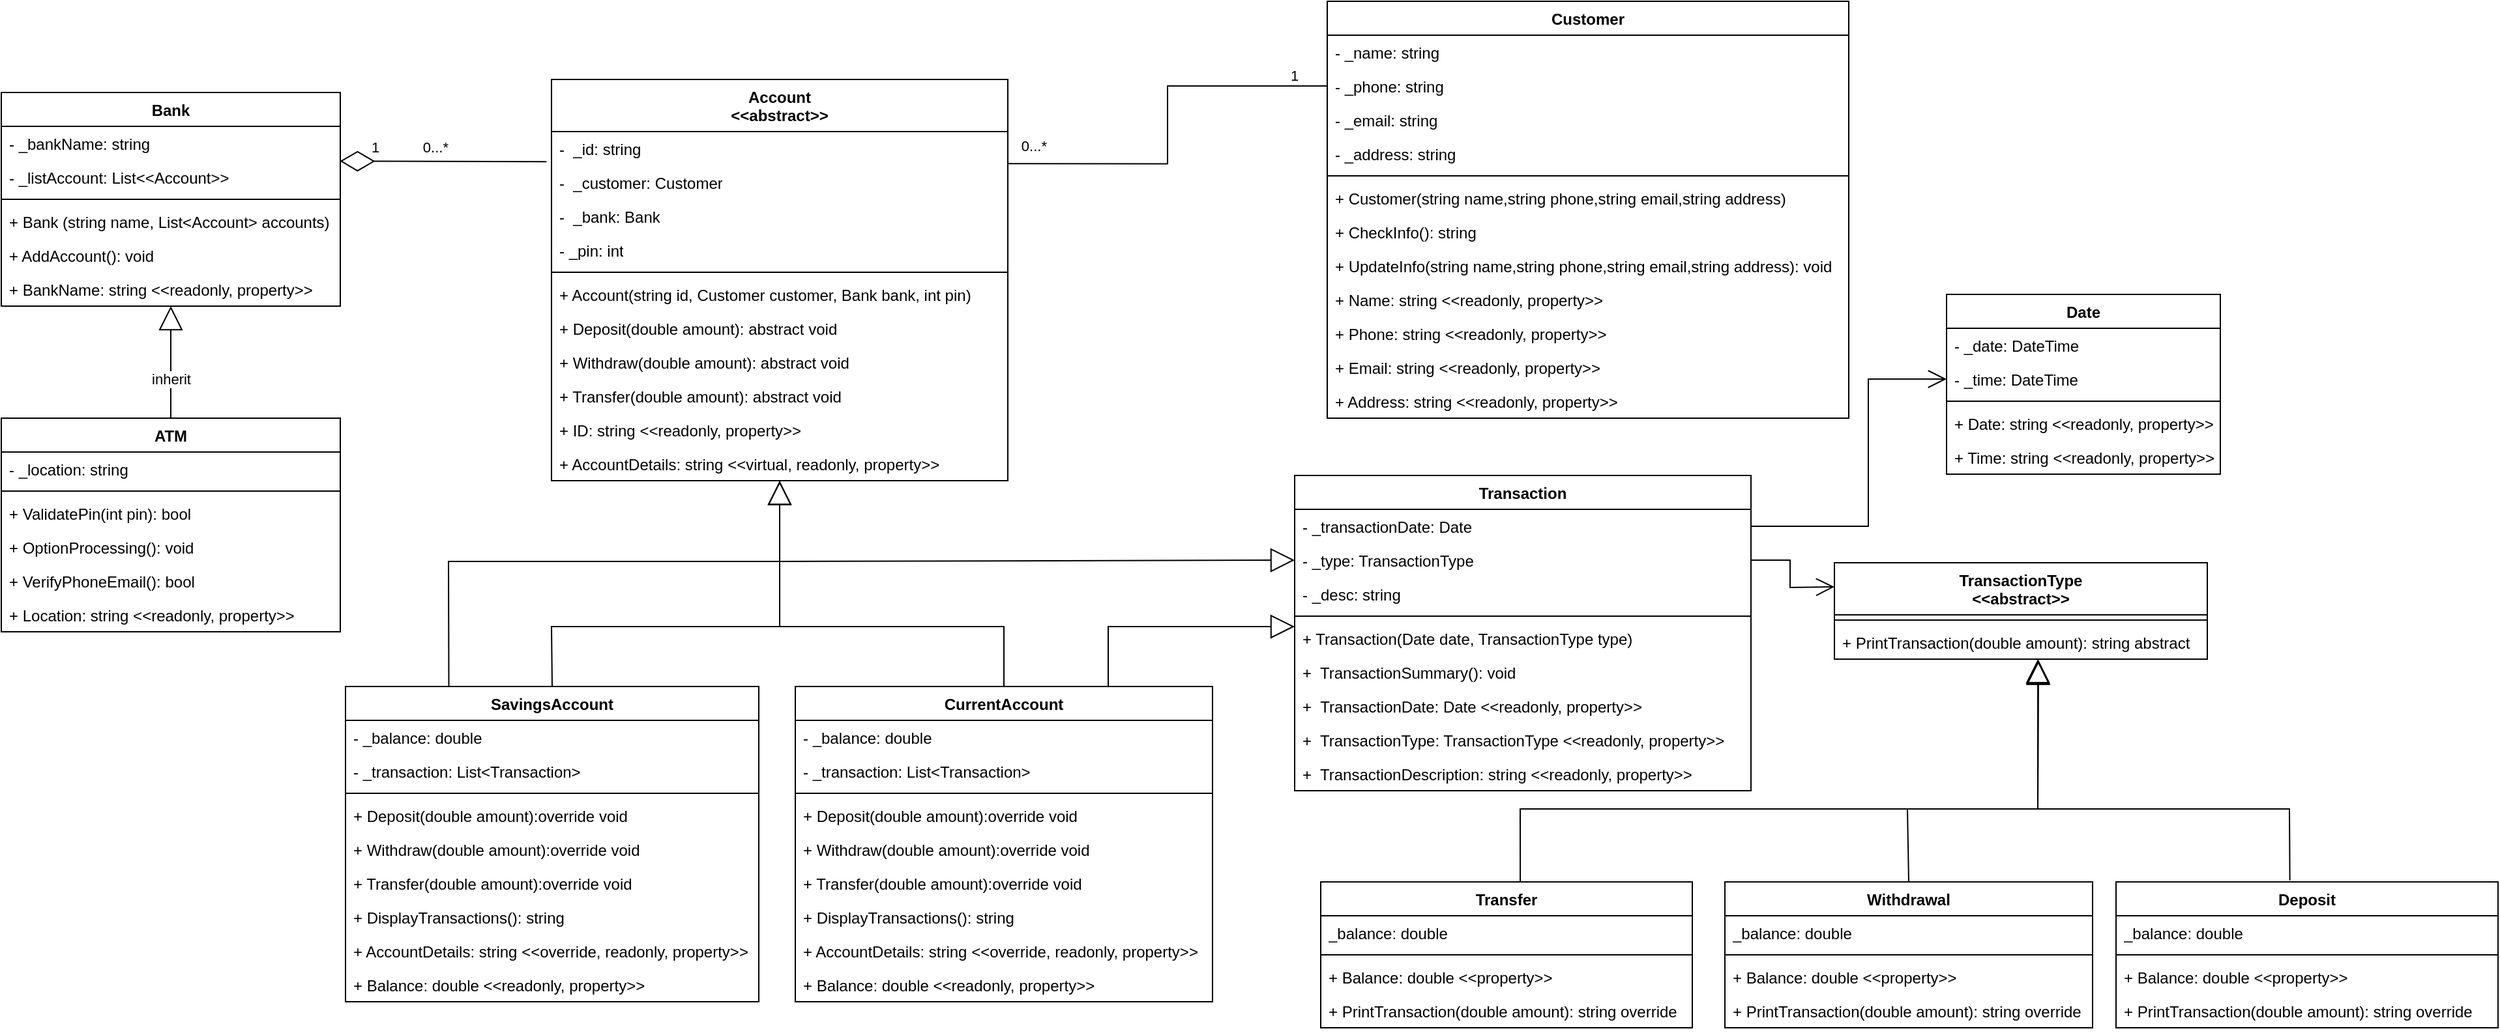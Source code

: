 <mxfile version="22.0.8" type="device">
  <diagram id="C5RBs43oDa-KdzZeNtuy" name="Level D Class diagram">
    <mxGraphModel dx="2257" dy="1940" grid="1" gridSize="10" guides="1" tooltips="1" connect="1" arrows="1" fold="1" page="1" pageScale="1" pageWidth="827" pageHeight="1169" math="0" shadow="0">
      <root>
        <mxCell id="WIyWlLk6GJQsqaUBKTNV-0" />
        <mxCell id="WIyWlLk6GJQsqaUBKTNV-1" parent="WIyWlLk6GJQsqaUBKTNV-0" />
        <mxCell id="u_rGbPmxzEg5UCbJ7NDs-0" value="Account&lt;br&gt;&amp;lt;&amp;lt;abstract&amp;gt;&amp;gt;" style="swimlane;fontStyle=1;align=center;verticalAlign=top;childLayout=stackLayout;horizontal=1;startSize=40;horizontalStack=0;resizeParent=1;resizeParentMax=0;resizeLast=0;collapsible=1;marginBottom=0;whiteSpace=wrap;html=1;" parent="WIyWlLk6GJQsqaUBKTNV-1" vertex="1">
          <mxGeometry x="320" y="-10" width="350" height="308" as="geometry" />
        </mxCell>
        <mxCell id="u_rGbPmxzEg5UCbJ7NDs-1" value="-&amp;nbsp; _id: string" style="text;strokeColor=none;fillColor=none;align=left;verticalAlign=top;spacingLeft=4;spacingRight=4;overflow=hidden;rotatable=0;points=[[0,0.5],[1,0.5]];portConstraint=eastwest;whiteSpace=wrap;html=1;" parent="u_rGbPmxzEg5UCbJ7NDs-0" vertex="1">
          <mxGeometry y="40" width="350" height="26" as="geometry" />
        </mxCell>
        <mxCell id="u_rGbPmxzEg5UCbJ7NDs-4" value="-&amp;nbsp; _customer: Customer" style="text;strokeColor=none;fillColor=none;align=left;verticalAlign=top;spacingLeft=4;spacingRight=4;overflow=hidden;rotatable=0;points=[[0,0.5],[1,0.5]];portConstraint=eastwest;whiteSpace=wrap;html=1;" parent="u_rGbPmxzEg5UCbJ7NDs-0" vertex="1">
          <mxGeometry y="66" width="350" height="26" as="geometry" />
        </mxCell>
        <mxCell id="u_rGbPmxzEg5UCbJ7NDs-5" value="-&amp;nbsp; _bank: Bank" style="text;strokeColor=none;fillColor=none;align=left;verticalAlign=top;spacingLeft=4;spacingRight=4;overflow=hidden;rotatable=0;points=[[0,0.5],[1,0.5]];portConstraint=eastwest;whiteSpace=wrap;html=1;" parent="u_rGbPmxzEg5UCbJ7NDs-0" vertex="1">
          <mxGeometry y="92" width="350" height="26" as="geometry" />
        </mxCell>
        <mxCell id="u_rGbPmxzEg5UCbJ7NDs-26" value="- _pin: int" style="text;strokeColor=none;fillColor=none;align=left;verticalAlign=top;spacingLeft=4;spacingRight=4;overflow=hidden;rotatable=0;points=[[0,0.5],[1,0.5]];portConstraint=eastwest;whiteSpace=wrap;html=1;" parent="u_rGbPmxzEg5UCbJ7NDs-0" vertex="1">
          <mxGeometry y="118" width="350" height="26" as="geometry" />
        </mxCell>
        <mxCell id="u_rGbPmxzEg5UCbJ7NDs-2" value="" style="line;strokeWidth=1;fillColor=none;align=left;verticalAlign=middle;spacingTop=-1;spacingLeft=3;spacingRight=3;rotatable=0;labelPosition=right;points=[];portConstraint=eastwest;strokeColor=inherit;" parent="u_rGbPmxzEg5UCbJ7NDs-0" vertex="1">
          <mxGeometry y="144" width="350" height="8" as="geometry" />
        </mxCell>
        <mxCell id="jDgMBZ_0vtlGDlaDWDbC-4" value="+ Account(string id, Customer customer, Bank bank, int pin)" style="text;strokeColor=none;fillColor=none;align=left;verticalAlign=top;spacingLeft=4;spacingRight=4;overflow=hidden;rotatable=0;points=[[0,0.5],[1,0.5]];portConstraint=eastwest;whiteSpace=wrap;html=1;" vertex="1" parent="u_rGbPmxzEg5UCbJ7NDs-0">
          <mxGeometry y="152" width="350" height="26" as="geometry" />
        </mxCell>
        <mxCell id="u_rGbPmxzEg5UCbJ7NDs-60" value="+ Deposit(double amount): abstract void" style="text;strokeColor=none;fillColor=none;align=left;verticalAlign=top;spacingLeft=4;spacingRight=4;overflow=hidden;rotatable=0;points=[[0,0.5],[1,0.5]];portConstraint=eastwest;whiteSpace=wrap;html=1;" parent="u_rGbPmxzEg5UCbJ7NDs-0" vertex="1">
          <mxGeometry y="178" width="350" height="26" as="geometry" />
        </mxCell>
        <mxCell id="u_rGbPmxzEg5UCbJ7NDs-65" value="+ Withdraw(double amount): abstract&amp;nbsp;void" style="text;strokeColor=none;fillColor=none;align=left;verticalAlign=top;spacingLeft=4;spacingRight=4;overflow=hidden;rotatable=0;points=[[0,0.5],[1,0.5]];portConstraint=eastwest;whiteSpace=wrap;html=1;" parent="u_rGbPmxzEg5UCbJ7NDs-0" vertex="1">
          <mxGeometry y="204" width="350" height="26" as="geometry" />
        </mxCell>
        <mxCell id="u_rGbPmxzEg5UCbJ7NDs-66" value="+ Transfer(double amount): abstract&amp;nbsp;void" style="text;strokeColor=none;fillColor=none;align=left;verticalAlign=top;spacingLeft=4;spacingRight=4;overflow=hidden;rotatable=0;points=[[0,0.5],[1,0.5]];portConstraint=eastwest;whiteSpace=wrap;html=1;" parent="u_rGbPmxzEg5UCbJ7NDs-0" vertex="1">
          <mxGeometry y="230" width="350" height="26" as="geometry" />
        </mxCell>
        <mxCell id="u_rGbPmxzEg5UCbJ7NDs-54" value="+ ID: string &amp;lt;&amp;lt;readonly, property&amp;gt;&amp;gt;" style="text;strokeColor=none;fillColor=none;align=left;verticalAlign=top;spacingLeft=4;spacingRight=4;overflow=hidden;rotatable=0;points=[[0,0.5],[1,0.5]];portConstraint=eastwest;whiteSpace=wrap;html=1;" parent="u_rGbPmxzEg5UCbJ7NDs-0" vertex="1">
          <mxGeometry y="256" width="350" height="26" as="geometry" />
        </mxCell>
        <mxCell id="u_rGbPmxzEg5UCbJ7NDs-59" value="+ AccountDetails: string &amp;lt;&amp;lt;virtual, readonly, property&amp;gt;&amp;gt;" style="text;strokeColor=none;fillColor=none;align=left;verticalAlign=top;spacingLeft=4;spacingRight=4;overflow=hidden;rotatable=0;points=[[0,0.5],[1,0.5]];portConstraint=eastwest;whiteSpace=wrap;html=1;" parent="u_rGbPmxzEg5UCbJ7NDs-0" vertex="1">
          <mxGeometry y="282" width="350" height="26" as="geometry" />
        </mxCell>
        <mxCell id="u_rGbPmxzEg5UCbJ7NDs-6" value="Bank" style="swimlane;fontStyle=1;align=center;verticalAlign=top;childLayout=stackLayout;horizontal=1;startSize=26;horizontalStack=0;resizeParent=1;resizeParentMax=0;resizeLast=0;collapsible=1;marginBottom=0;whiteSpace=wrap;html=1;" parent="WIyWlLk6GJQsqaUBKTNV-1" vertex="1">
          <mxGeometry x="-102" width="260" height="164" as="geometry" />
        </mxCell>
        <mxCell id="u_rGbPmxzEg5UCbJ7NDs-7" value="- _bankName: string" style="text;strokeColor=none;fillColor=none;align=left;verticalAlign=top;spacingLeft=4;spacingRight=4;overflow=hidden;rotatable=0;points=[[0,0.5],[1,0.5]];portConstraint=eastwest;whiteSpace=wrap;html=1;" parent="u_rGbPmxzEg5UCbJ7NDs-6" vertex="1">
          <mxGeometry y="26" width="260" height="26" as="geometry" />
        </mxCell>
        <mxCell id="u_rGbPmxzEg5UCbJ7NDs-43" value="- _listAccount: List&amp;lt;&amp;lt;Account&amp;gt;&amp;gt;" style="text;strokeColor=none;fillColor=none;align=left;verticalAlign=top;spacingLeft=4;spacingRight=4;overflow=hidden;rotatable=0;points=[[0,0.5],[1,0.5]];portConstraint=eastwest;whiteSpace=wrap;html=1;" parent="u_rGbPmxzEg5UCbJ7NDs-6" vertex="1">
          <mxGeometry y="52" width="260" height="26" as="geometry" />
        </mxCell>
        <mxCell id="u_rGbPmxzEg5UCbJ7NDs-8" value="" style="line;strokeWidth=1;fillColor=none;align=left;verticalAlign=middle;spacingTop=-1;spacingLeft=3;spacingRight=3;rotatable=0;labelPosition=right;points=[];portConstraint=eastwest;strokeColor=inherit;" parent="u_rGbPmxzEg5UCbJ7NDs-6" vertex="1">
          <mxGeometry y="78" width="260" height="8" as="geometry" />
        </mxCell>
        <mxCell id="jDgMBZ_0vtlGDlaDWDbC-2" value="+ Bank (string name, List&amp;lt;Account&amp;gt; accounts)" style="text;strokeColor=none;fillColor=none;align=left;verticalAlign=top;spacingLeft=4;spacingRight=4;overflow=hidden;rotatable=0;points=[[0,0.5],[1,0.5]];portConstraint=eastwest;whiteSpace=wrap;html=1;" vertex="1" parent="u_rGbPmxzEg5UCbJ7NDs-6">
          <mxGeometry y="86" width="260" height="26" as="geometry" />
        </mxCell>
        <mxCell id="jDgMBZ_0vtlGDlaDWDbC-5" value="+ AddAccount(): void" style="text;strokeColor=none;fillColor=none;align=left;verticalAlign=top;spacingLeft=4;spacingRight=4;overflow=hidden;rotatable=0;points=[[0,0.5],[1,0.5]];portConstraint=eastwest;whiteSpace=wrap;html=1;" vertex="1" parent="u_rGbPmxzEg5UCbJ7NDs-6">
          <mxGeometry y="112" width="260" height="26" as="geometry" />
        </mxCell>
        <mxCell id="u_rGbPmxzEg5UCbJ7NDs-9" value="+ BankName: string &amp;lt;&amp;lt;readonly, property&amp;gt;&amp;gt;" style="text;strokeColor=none;fillColor=none;align=left;verticalAlign=top;spacingLeft=4;spacingRight=4;overflow=hidden;rotatable=0;points=[[0,0.5],[1,0.5]];portConstraint=eastwest;whiteSpace=wrap;html=1;" parent="u_rGbPmxzEg5UCbJ7NDs-6" vertex="1">
          <mxGeometry y="138" width="260" height="26" as="geometry" />
        </mxCell>
        <mxCell id="u_rGbPmxzEg5UCbJ7NDs-11" value="Customer" style="swimlane;fontStyle=1;align=center;verticalAlign=top;childLayout=stackLayout;horizontal=1;startSize=26;horizontalStack=0;resizeParent=1;resizeParentMax=0;resizeLast=0;collapsible=1;marginBottom=0;whiteSpace=wrap;html=1;" parent="WIyWlLk6GJQsqaUBKTNV-1" vertex="1">
          <mxGeometry x="915" y="-70" width="400" height="320" as="geometry" />
        </mxCell>
        <mxCell id="u_rGbPmxzEg5UCbJ7NDs-12" value="- _name: string" style="text;strokeColor=none;fillColor=none;align=left;verticalAlign=top;spacingLeft=4;spacingRight=4;overflow=hidden;rotatable=0;points=[[0,0.5],[1,0.5]];portConstraint=eastwest;whiteSpace=wrap;html=1;" parent="u_rGbPmxzEg5UCbJ7NDs-11" vertex="1">
          <mxGeometry y="26" width="400" height="26" as="geometry" />
        </mxCell>
        <mxCell id="u_rGbPmxzEg5UCbJ7NDs-21" value="- _phone: string" style="text;strokeColor=none;fillColor=none;align=left;verticalAlign=top;spacingLeft=4;spacingRight=4;overflow=hidden;rotatable=0;points=[[0,0.5],[1,0.5]];portConstraint=eastwest;whiteSpace=wrap;html=1;" parent="u_rGbPmxzEg5UCbJ7NDs-11" vertex="1">
          <mxGeometry y="52" width="400" height="26" as="geometry" />
        </mxCell>
        <mxCell id="u_rGbPmxzEg5UCbJ7NDs-22" value="- _email: string" style="text;strokeColor=none;fillColor=none;align=left;verticalAlign=top;spacingLeft=4;spacingRight=4;overflow=hidden;rotatable=0;points=[[0,0.5],[1,0.5]];portConstraint=eastwest;whiteSpace=wrap;html=1;" parent="u_rGbPmxzEg5UCbJ7NDs-11" vertex="1">
          <mxGeometry y="78" width="400" height="26" as="geometry" />
        </mxCell>
        <mxCell id="jDgMBZ_0vtlGDlaDWDbC-6" value="- _address: string" style="text;strokeColor=none;fillColor=none;align=left;verticalAlign=top;spacingLeft=4;spacingRight=4;overflow=hidden;rotatable=0;points=[[0,0.5],[1,0.5]];portConstraint=eastwest;whiteSpace=wrap;html=1;" vertex="1" parent="u_rGbPmxzEg5UCbJ7NDs-11">
          <mxGeometry y="104" width="400" height="26" as="geometry" />
        </mxCell>
        <mxCell id="u_rGbPmxzEg5UCbJ7NDs-13" value="" style="line;strokeWidth=1;fillColor=none;align=left;verticalAlign=middle;spacingTop=-1;spacingLeft=3;spacingRight=3;rotatable=0;labelPosition=right;points=[];portConstraint=eastwest;strokeColor=inherit;" parent="u_rGbPmxzEg5UCbJ7NDs-11" vertex="1">
          <mxGeometry y="130" width="400" height="8" as="geometry" />
        </mxCell>
        <mxCell id="u_rGbPmxzEg5UCbJ7NDs-14" value="+ Customer(string name,string&amp;nbsp;phone,string&amp;nbsp;email,string&amp;nbsp;address)" style="text;strokeColor=none;fillColor=none;align=left;verticalAlign=top;spacingLeft=4;spacingRight=4;overflow=hidden;rotatable=0;points=[[0,0.5],[1,0.5]];portConstraint=eastwest;whiteSpace=wrap;html=1;" parent="u_rGbPmxzEg5UCbJ7NDs-11" vertex="1">
          <mxGeometry y="138" width="400" height="26" as="geometry" />
        </mxCell>
        <mxCell id="u_rGbPmxzEg5UCbJ7NDs-29" value="+ CheckInfo(): string" style="text;strokeColor=none;fillColor=none;align=left;verticalAlign=top;spacingLeft=4;spacingRight=4;overflow=hidden;rotatable=0;points=[[0,0.5],[1,0.5]];portConstraint=eastwest;whiteSpace=wrap;html=1;" parent="u_rGbPmxzEg5UCbJ7NDs-11" vertex="1">
          <mxGeometry y="164" width="400" height="26" as="geometry" />
        </mxCell>
        <mxCell id="u_rGbPmxzEg5UCbJ7NDs-24" value="+ UpdateInfo(string name,string&amp;nbsp;phone,string&amp;nbsp;email,string&amp;nbsp;address): void" style="text;strokeColor=none;fillColor=none;align=left;verticalAlign=top;spacingLeft=4;spacingRight=4;overflow=hidden;rotatable=0;points=[[0,0.5],[1,0.5]];portConstraint=eastwest;whiteSpace=wrap;html=1;" parent="u_rGbPmxzEg5UCbJ7NDs-11" vertex="1">
          <mxGeometry y="190" width="400" height="26" as="geometry" />
        </mxCell>
        <mxCell id="u_rGbPmxzEg5UCbJ7NDs-25" value="+ Name: string &amp;lt;&amp;lt;readonly, property&amp;gt;&amp;gt;" style="text;strokeColor=none;fillColor=none;align=left;verticalAlign=top;spacingLeft=4;spacingRight=4;overflow=hidden;rotatable=0;points=[[0,0.5],[1,0.5]];portConstraint=eastwest;whiteSpace=wrap;html=1;" parent="u_rGbPmxzEg5UCbJ7NDs-11" vertex="1">
          <mxGeometry y="216" width="400" height="26" as="geometry" />
        </mxCell>
        <mxCell id="u_rGbPmxzEg5UCbJ7NDs-27" value="+ Phone: string &amp;lt;&amp;lt;readonly, property&amp;gt;&amp;gt;" style="text;strokeColor=none;fillColor=none;align=left;verticalAlign=top;spacingLeft=4;spacingRight=4;overflow=hidden;rotatable=0;points=[[0,0.5],[1,0.5]];portConstraint=eastwest;whiteSpace=wrap;html=1;" parent="u_rGbPmxzEg5UCbJ7NDs-11" vertex="1">
          <mxGeometry y="242" width="400" height="26" as="geometry" />
        </mxCell>
        <mxCell id="jDgMBZ_0vtlGDlaDWDbC-7" value="+ Email: string &amp;lt;&amp;lt;readonly, property&amp;gt;&amp;gt;" style="text;strokeColor=none;fillColor=none;align=left;verticalAlign=top;spacingLeft=4;spacingRight=4;overflow=hidden;rotatable=0;points=[[0,0.5],[1,0.5]];portConstraint=eastwest;whiteSpace=wrap;html=1;" vertex="1" parent="u_rGbPmxzEg5UCbJ7NDs-11">
          <mxGeometry y="268" width="400" height="26" as="geometry" />
        </mxCell>
        <mxCell id="u_rGbPmxzEg5UCbJ7NDs-28" value="+ Address: string &amp;lt;&amp;lt;readonly, property&amp;gt;&amp;gt;" style="text;strokeColor=none;fillColor=none;align=left;verticalAlign=top;spacingLeft=4;spacingRight=4;overflow=hidden;rotatable=0;points=[[0,0.5],[1,0.5]];portConstraint=eastwest;whiteSpace=wrap;html=1;" parent="u_rGbPmxzEg5UCbJ7NDs-11" vertex="1">
          <mxGeometry y="294" width="400" height="26" as="geometry" />
        </mxCell>
        <mxCell id="u_rGbPmxzEg5UCbJ7NDs-32" value="ATM" style="swimlane;fontStyle=1;align=center;verticalAlign=top;childLayout=stackLayout;horizontal=1;startSize=26;horizontalStack=0;resizeParent=1;resizeParentMax=0;resizeLast=0;collapsible=1;marginBottom=0;whiteSpace=wrap;html=1;" parent="WIyWlLk6GJQsqaUBKTNV-1" vertex="1">
          <mxGeometry x="-102" y="250" width="260" height="164" as="geometry" />
        </mxCell>
        <mxCell id="u_rGbPmxzEg5UCbJ7NDs-10" value="- _location: string" style="text;strokeColor=none;fillColor=none;align=left;verticalAlign=top;spacingLeft=4;spacingRight=4;overflow=hidden;rotatable=0;points=[[0,0.5],[1,0.5]];portConstraint=eastwest;whiteSpace=wrap;html=1;" parent="u_rGbPmxzEg5UCbJ7NDs-32" vertex="1">
          <mxGeometry y="26" width="260" height="26" as="geometry" />
        </mxCell>
        <mxCell id="u_rGbPmxzEg5UCbJ7NDs-34" value="" style="line;strokeWidth=1;fillColor=none;align=left;verticalAlign=middle;spacingTop=-1;spacingLeft=3;spacingRight=3;rotatable=0;labelPosition=right;points=[];portConstraint=eastwest;strokeColor=inherit;" parent="u_rGbPmxzEg5UCbJ7NDs-32" vertex="1">
          <mxGeometry y="52" width="260" height="8" as="geometry" />
        </mxCell>
        <mxCell id="u_rGbPmxzEg5UCbJ7NDs-35" value="+ ValidatePin(int pin): bool" style="text;strokeColor=none;fillColor=none;align=left;verticalAlign=top;spacingLeft=4;spacingRight=4;overflow=hidden;rotatable=0;points=[[0,0.5],[1,0.5]];portConstraint=eastwest;whiteSpace=wrap;html=1;" parent="u_rGbPmxzEg5UCbJ7NDs-32" vertex="1">
          <mxGeometry y="60" width="260" height="26" as="geometry" />
        </mxCell>
        <mxCell id="u_rGbPmxzEg5UCbJ7NDs-56" value="+ OptionProcessing(): void" style="text;strokeColor=none;fillColor=none;align=left;verticalAlign=top;spacingLeft=4;spacingRight=4;overflow=hidden;rotatable=0;points=[[0,0.5],[1,0.5]];portConstraint=eastwest;whiteSpace=wrap;html=1;" parent="u_rGbPmxzEg5UCbJ7NDs-32" vertex="1">
          <mxGeometry y="86" width="260" height="26" as="geometry" />
        </mxCell>
        <mxCell id="jDgMBZ_0vtlGDlaDWDbC-9" value="+ VerifyPhoneEmail(): bool" style="text;strokeColor=none;fillColor=none;align=left;verticalAlign=top;spacingLeft=4;spacingRight=4;overflow=hidden;rotatable=0;points=[[0,0.5],[1,0.5]];portConstraint=eastwest;whiteSpace=wrap;html=1;" vertex="1" parent="u_rGbPmxzEg5UCbJ7NDs-32">
          <mxGeometry y="112" width="260" height="26" as="geometry" />
        </mxCell>
        <mxCell id="u_rGbPmxzEg5UCbJ7NDs-31" value="+ Location: string &amp;lt;&amp;lt;readonly, property&amp;gt;&amp;gt;" style="text;strokeColor=none;fillColor=none;align=left;verticalAlign=top;spacingLeft=4;spacingRight=4;overflow=hidden;rotatable=0;points=[[0,0.5],[1,0.5]];portConstraint=eastwest;whiteSpace=wrap;html=1;" parent="u_rGbPmxzEg5UCbJ7NDs-32" vertex="1">
          <mxGeometry y="138" width="260" height="26" as="geometry" />
        </mxCell>
        <mxCell id="u_rGbPmxzEg5UCbJ7NDs-36" value="" style="endArrow=block;endSize=16;endFill=0;html=1;rounded=0;exitX=0.5;exitY=0;exitDx=0;exitDy=0;" parent="WIyWlLk6GJQsqaUBKTNV-1" source="u_rGbPmxzEg5UCbJ7NDs-32" target="u_rGbPmxzEg5UCbJ7NDs-9" edge="1">
          <mxGeometry x="-0.331" y="-1" width="160" relative="1" as="geometry">
            <mxPoint x="-72" y="230" as="sourcePoint" />
            <mxPoint x="27.48" y="138.806" as="targetPoint" />
            <mxPoint as="offset" />
          </mxGeometry>
        </mxCell>
        <mxCell id="jDgMBZ_0vtlGDlaDWDbC-0" value="inherit" style="edgeLabel;html=1;align=center;verticalAlign=middle;resizable=0;points=[];" vertex="1" connectable="0" parent="u_rGbPmxzEg5UCbJ7NDs-36">
          <mxGeometry x="0.211" relative="1" as="geometry">
            <mxPoint y="22" as="offset" />
          </mxGeometry>
        </mxCell>
        <mxCell id="u_rGbPmxzEg5UCbJ7NDs-38" value="SavingsAccount" style="swimlane;fontStyle=1;align=center;verticalAlign=top;childLayout=stackLayout;horizontal=1;startSize=26;horizontalStack=0;resizeParent=1;resizeParentMax=0;resizeLast=0;collapsible=1;marginBottom=0;whiteSpace=wrap;html=1;" parent="WIyWlLk6GJQsqaUBKTNV-1" vertex="1">
          <mxGeometry x="162" y="456" width="317" height="242" as="geometry" />
        </mxCell>
        <mxCell id="jDgMBZ_0vtlGDlaDWDbC-11" value="- _balance: double" style="text;strokeColor=none;fillColor=none;align=left;verticalAlign=top;spacingLeft=4;spacingRight=4;overflow=hidden;rotatable=0;points=[[0,0.5],[1,0.5]];portConstraint=eastwest;whiteSpace=wrap;html=1;" vertex="1" parent="u_rGbPmxzEg5UCbJ7NDs-38">
          <mxGeometry y="26" width="317" height="26" as="geometry" />
        </mxCell>
        <mxCell id="jDgMBZ_0vtlGDlaDWDbC-12" value="- _transaction: List&amp;lt;Transaction&amp;gt;" style="text;strokeColor=none;fillColor=none;align=left;verticalAlign=top;spacingLeft=4;spacingRight=4;overflow=hidden;rotatable=0;points=[[0,0.5],[1,0.5]];portConstraint=eastwest;whiteSpace=wrap;html=1;" vertex="1" parent="u_rGbPmxzEg5UCbJ7NDs-38">
          <mxGeometry y="52" width="317" height="26" as="geometry" />
        </mxCell>
        <mxCell id="u_rGbPmxzEg5UCbJ7NDs-40" value="" style="line;strokeWidth=1;fillColor=none;align=left;verticalAlign=middle;spacingTop=-1;spacingLeft=3;spacingRight=3;rotatable=0;labelPosition=right;points=[];portConstraint=eastwest;strokeColor=inherit;" parent="u_rGbPmxzEg5UCbJ7NDs-38" vertex="1">
          <mxGeometry y="78" width="317" height="8" as="geometry" />
        </mxCell>
        <mxCell id="u_rGbPmxzEg5UCbJ7NDs-39" value="+ Deposit(double amount):override void" style="text;strokeColor=none;fillColor=none;align=left;verticalAlign=top;spacingLeft=4;spacingRight=4;overflow=hidden;rotatable=0;points=[[0,0.5],[1,0.5]];portConstraint=eastwest;whiteSpace=wrap;html=1;" parent="u_rGbPmxzEg5UCbJ7NDs-38" vertex="1">
          <mxGeometry y="86" width="317" height="26" as="geometry" />
        </mxCell>
        <mxCell id="u_rGbPmxzEg5UCbJ7NDs-71" value="+ Withdraw(double amount):override void" style="text;strokeColor=none;fillColor=none;align=left;verticalAlign=top;spacingLeft=4;spacingRight=4;overflow=hidden;rotatable=0;points=[[0,0.5],[1,0.5]];portConstraint=eastwest;whiteSpace=wrap;html=1;" parent="u_rGbPmxzEg5UCbJ7NDs-38" vertex="1">
          <mxGeometry y="112" width="317" height="26" as="geometry" />
        </mxCell>
        <mxCell id="u_rGbPmxzEg5UCbJ7NDs-80" value="+ Transfer(double amount):override void" style="text;strokeColor=none;fillColor=none;align=left;verticalAlign=top;spacingLeft=4;spacingRight=4;overflow=hidden;rotatable=0;points=[[0,0.5],[1,0.5]];portConstraint=eastwest;whiteSpace=wrap;html=1;" parent="u_rGbPmxzEg5UCbJ7NDs-38" vertex="1">
          <mxGeometry y="138" width="317" height="26" as="geometry" />
        </mxCell>
        <mxCell id="jDgMBZ_0vtlGDlaDWDbC-15" value="+ DisplayTransactions(): string" style="text;strokeColor=none;fillColor=none;align=left;verticalAlign=top;spacingLeft=4;spacingRight=4;overflow=hidden;rotatable=0;points=[[0,0.5],[1,0.5]];portConstraint=eastwest;whiteSpace=wrap;html=1;" vertex="1" parent="u_rGbPmxzEg5UCbJ7NDs-38">
          <mxGeometry y="164" width="317" height="26" as="geometry" />
        </mxCell>
        <mxCell id="u_rGbPmxzEg5UCbJ7NDs-72" value="+ AccountDetails: string &amp;lt;&amp;lt;override, readonly, property&amp;gt;&amp;gt;" style="text;strokeColor=none;fillColor=none;align=left;verticalAlign=top;spacingLeft=4;spacingRight=4;overflow=hidden;rotatable=0;points=[[0,0.5],[1,0.5]];portConstraint=eastwest;whiteSpace=wrap;html=1;" parent="u_rGbPmxzEg5UCbJ7NDs-38" vertex="1">
          <mxGeometry y="190" width="317" height="26" as="geometry" />
        </mxCell>
        <mxCell id="jDgMBZ_0vtlGDlaDWDbC-13" value="+ Balance: double &amp;lt;&amp;lt;readonly, property&amp;gt;&amp;gt;" style="text;strokeColor=none;fillColor=none;align=left;verticalAlign=top;spacingLeft=4;spacingRight=4;overflow=hidden;rotatable=0;points=[[0,0.5],[1,0.5]];portConstraint=eastwest;whiteSpace=wrap;html=1;" vertex="1" parent="u_rGbPmxzEg5UCbJ7NDs-38">
          <mxGeometry y="216" width="317" height="26" as="geometry" />
        </mxCell>
        <mxCell id="u_rGbPmxzEg5UCbJ7NDs-74" value="CurrentAccount" style="swimlane;fontStyle=1;align=center;verticalAlign=top;childLayout=stackLayout;horizontal=1;startSize=26;horizontalStack=0;resizeParent=1;resizeParentMax=0;resizeLast=0;collapsible=1;marginBottom=0;whiteSpace=wrap;html=1;" parent="WIyWlLk6GJQsqaUBKTNV-1" vertex="1">
          <mxGeometry x="507" y="456" width="320" height="242" as="geometry" />
        </mxCell>
        <mxCell id="u_rGbPmxzEg5UCbJ7NDs-53" value="- _balance: double" style="text;strokeColor=none;fillColor=none;align=left;verticalAlign=top;spacingLeft=4;spacingRight=4;overflow=hidden;rotatable=0;points=[[0,0.5],[1,0.5]];portConstraint=eastwest;whiteSpace=wrap;html=1;" parent="u_rGbPmxzEg5UCbJ7NDs-74" vertex="1">
          <mxGeometry y="26" width="320" height="26" as="geometry" />
        </mxCell>
        <mxCell id="u_rGbPmxzEg5UCbJ7NDs-92" value="- _transaction: List&amp;lt;Transaction&amp;gt;" style="text;strokeColor=none;fillColor=none;align=left;verticalAlign=top;spacingLeft=4;spacingRight=4;overflow=hidden;rotatable=0;points=[[0,0.5],[1,0.5]];portConstraint=eastwest;whiteSpace=wrap;html=1;" parent="u_rGbPmxzEg5UCbJ7NDs-74" vertex="1">
          <mxGeometry y="52" width="320" height="26" as="geometry" />
        </mxCell>
        <mxCell id="u_rGbPmxzEg5UCbJ7NDs-75" value="" style="line;strokeWidth=1;fillColor=none;align=left;verticalAlign=middle;spacingTop=-1;spacingLeft=3;spacingRight=3;rotatable=0;labelPosition=right;points=[];portConstraint=eastwest;strokeColor=inherit;" parent="u_rGbPmxzEg5UCbJ7NDs-74" vertex="1">
          <mxGeometry y="78" width="320" height="8" as="geometry" />
        </mxCell>
        <mxCell id="u_rGbPmxzEg5UCbJ7NDs-76" value="+ Deposit(double amount):override void" style="text;strokeColor=none;fillColor=none;align=left;verticalAlign=top;spacingLeft=4;spacingRight=4;overflow=hidden;rotatable=0;points=[[0,0.5],[1,0.5]];portConstraint=eastwest;whiteSpace=wrap;html=1;" parent="u_rGbPmxzEg5UCbJ7NDs-74" vertex="1">
          <mxGeometry y="86" width="320" height="26" as="geometry" />
        </mxCell>
        <mxCell id="u_rGbPmxzEg5UCbJ7NDs-77" value="+ Withdraw(double amount):override void" style="text;strokeColor=none;fillColor=none;align=left;verticalAlign=top;spacingLeft=4;spacingRight=4;overflow=hidden;rotatable=0;points=[[0,0.5],[1,0.5]];portConstraint=eastwest;whiteSpace=wrap;html=1;" parent="u_rGbPmxzEg5UCbJ7NDs-74" vertex="1">
          <mxGeometry y="112" width="320" height="26" as="geometry" />
        </mxCell>
        <mxCell id="u_rGbPmxzEg5UCbJ7NDs-78" value="+ Transfer(double amount):override void" style="text;strokeColor=none;fillColor=none;align=left;verticalAlign=top;spacingLeft=4;spacingRight=4;overflow=hidden;rotatable=0;points=[[0,0.5],[1,0.5]];portConstraint=eastwest;whiteSpace=wrap;html=1;" parent="u_rGbPmxzEg5UCbJ7NDs-74" vertex="1">
          <mxGeometry y="138" width="320" height="26" as="geometry" />
        </mxCell>
        <mxCell id="jDgMBZ_0vtlGDlaDWDbC-16" value="+ DisplayTransactions(): string" style="text;strokeColor=none;fillColor=none;align=left;verticalAlign=top;spacingLeft=4;spacingRight=4;overflow=hidden;rotatable=0;points=[[0,0.5],[1,0.5]];portConstraint=eastwest;whiteSpace=wrap;html=1;" vertex="1" parent="u_rGbPmxzEg5UCbJ7NDs-74">
          <mxGeometry y="164" width="320" height="26" as="geometry" />
        </mxCell>
        <mxCell id="u_rGbPmxzEg5UCbJ7NDs-81" value="+ AccountDetails: string &amp;lt;&amp;lt;override, readonly, property&amp;gt;&amp;gt;" style="text;strokeColor=none;fillColor=none;align=left;verticalAlign=top;spacingLeft=4;spacingRight=4;overflow=hidden;rotatable=0;points=[[0,0.5],[1,0.5]];portConstraint=eastwest;whiteSpace=wrap;html=1;" parent="u_rGbPmxzEg5UCbJ7NDs-74" vertex="1">
          <mxGeometry y="190" width="320" height="26" as="geometry" />
        </mxCell>
        <mxCell id="jDgMBZ_0vtlGDlaDWDbC-14" value="+ Balance: double &amp;lt;&amp;lt;readonly, property&amp;gt;&amp;gt;" style="text;strokeColor=none;fillColor=none;align=left;verticalAlign=top;spacingLeft=4;spacingRight=4;overflow=hidden;rotatable=0;points=[[0,0.5],[1,0.5]];portConstraint=eastwest;whiteSpace=wrap;html=1;" vertex="1" parent="u_rGbPmxzEg5UCbJ7NDs-74">
          <mxGeometry y="216" width="320" height="26" as="geometry" />
        </mxCell>
        <mxCell id="u_rGbPmxzEg5UCbJ7NDs-82" value="" style="endArrow=block;endSize=16;endFill=0;html=1;rounded=0;exitX=0.5;exitY=0;exitDx=0;exitDy=0;entryX=0.5;entryY=1.012;entryDx=0;entryDy=0;entryPerimeter=0;" parent="WIyWlLk6GJQsqaUBKTNV-1" edge="1" target="u_rGbPmxzEg5UCbJ7NDs-59" source="u_rGbPmxzEg5UCbJ7NDs-38">
          <mxGeometry width="160" relative="1" as="geometry">
            <mxPoint x="476" y="458" as="sourcePoint" />
            <mxPoint x="645" y="380" as="targetPoint" />
            <Array as="points">
              <mxPoint x="320" y="410" />
              <mxPoint x="495" y="410" />
            </Array>
          </mxGeometry>
        </mxCell>
        <mxCell id="u_rGbPmxzEg5UCbJ7NDs-84" value="" style="endArrow=block;endSize=16;endFill=0;html=1;rounded=0;exitX=0.5;exitY=0;exitDx=0;exitDy=0;entryX=0.5;entryY=1;entryDx=0;entryDy=0;" parent="WIyWlLk6GJQsqaUBKTNV-1" target="u_rGbPmxzEg5UCbJ7NDs-0" edge="1" source="u_rGbPmxzEg5UCbJ7NDs-74">
          <mxGeometry width="160" relative="1" as="geometry">
            <mxPoint x="810" y="531" as="sourcePoint" />
            <mxPoint x="645" y="380" as="targetPoint" />
            <Array as="points">
              <mxPoint x="667" y="410" />
              <mxPoint x="495" y="410" />
            </Array>
          </mxGeometry>
        </mxCell>
        <mxCell id="u_rGbPmxzEg5UCbJ7NDs-89" value="" style="endArrow=none;html=1;edgeStyle=orthogonalEdgeStyle;rounded=0;exitX=0;exitY=0.5;exitDx=0;exitDy=0;entryX=0.999;entryY=0.949;entryDx=0;entryDy=0;entryPerimeter=0;" parent="WIyWlLk6GJQsqaUBKTNV-1" source="u_rGbPmxzEg5UCbJ7NDs-21" target="u_rGbPmxzEg5UCbJ7NDs-1" edge="1">
          <mxGeometry relative="1" as="geometry">
            <mxPoint x="290" y="69" as="sourcePoint" />
            <mxPoint x="499" y="69" as="targetPoint" />
          </mxGeometry>
        </mxCell>
        <mxCell id="u_rGbPmxzEg5UCbJ7NDs-90" value="1" style="edgeLabel;resizable=0;html=1;align=left;verticalAlign=bottom;" parent="u_rGbPmxzEg5UCbJ7NDs-89" connectable="0" vertex="1">
          <mxGeometry x="-1" relative="1" as="geometry">
            <mxPoint x="-30" as="offset" />
          </mxGeometry>
        </mxCell>
        <mxCell id="u_rGbPmxzEg5UCbJ7NDs-91" value="0...*" style="edgeLabel;resizable=0;html=1;align=right;verticalAlign=bottom;" parent="u_rGbPmxzEg5UCbJ7NDs-89" connectable="0" vertex="1">
          <mxGeometry x="1" relative="1" as="geometry">
            <mxPoint x="31" y="-5" as="offset" />
          </mxGeometry>
        </mxCell>
        <mxCell id="u_rGbPmxzEg5UCbJ7NDs-93" value="Transaction" style="swimlane;fontStyle=1;align=center;verticalAlign=top;childLayout=stackLayout;horizontal=1;startSize=26;horizontalStack=0;resizeParent=1;resizeParentMax=0;resizeLast=0;collapsible=1;marginBottom=0;whiteSpace=wrap;html=1;" parent="WIyWlLk6GJQsqaUBKTNV-1" vertex="1">
          <mxGeometry x="890" y="294" width="350" height="242" as="geometry" />
        </mxCell>
        <mxCell id="u_rGbPmxzEg5UCbJ7NDs-94" value="- _transactionDate: Date" style="text;strokeColor=none;fillColor=none;align=left;verticalAlign=top;spacingLeft=4;spacingRight=4;overflow=hidden;rotatable=0;points=[[0,0.5],[1,0.5]];portConstraint=eastwest;whiteSpace=wrap;html=1;" parent="u_rGbPmxzEg5UCbJ7NDs-93" vertex="1">
          <mxGeometry y="26" width="350" height="26" as="geometry" />
        </mxCell>
        <mxCell id="9l-UM62j9e9hHBPbPgep-5" value="- _type: TransactionType" style="text;strokeColor=none;fillColor=none;align=left;verticalAlign=top;spacingLeft=4;spacingRight=4;overflow=hidden;rotatable=0;points=[[0,0.5],[1,0.5]];portConstraint=eastwest;whiteSpace=wrap;html=1;" vertex="1" parent="u_rGbPmxzEg5UCbJ7NDs-93">
          <mxGeometry y="52" width="350" height="26" as="geometry" />
        </mxCell>
        <mxCell id="9l-UM62j9e9hHBPbPgep-39" value="- _desc: string" style="text;strokeColor=none;fillColor=none;align=left;verticalAlign=top;spacingLeft=4;spacingRight=4;overflow=hidden;rotatable=0;points=[[0,0.5],[1,0.5]];portConstraint=eastwest;whiteSpace=wrap;html=1;" vertex="1" parent="u_rGbPmxzEg5UCbJ7NDs-93">
          <mxGeometry y="78" width="350" height="26" as="geometry" />
        </mxCell>
        <mxCell id="u_rGbPmxzEg5UCbJ7NDs-95" value="" style="line;strokeWidth=1;fillColor=none;align=left;verticalAlign=middle;spacingTop=-1;spacingLeft=3;spacingRight=3;rotatable=0;labelPosition=right;points=[];portConstraint=eastwest;strokeColor=inherit;" parent="u_rGbPmxzEg5UCbJ7NDs-93" vertex="1">
          <mxGeometry y="104" width="350" height="8" as="geometry" />
        </mxCell>
        <mxCell id="u_rGbPmxzEg5UCbJ7NDs-96" value="+ Transaction(Date date, TransactionType type)" style="text;strokeColor=none;fillColor=none;align=left;verticalAlign=top;spacingLeft=4;spacingRight=4;overflow=hidden;rotatable=0;points=[[0,0.5],[1,0.5]];portConstraint=eastwest;whiteSpace=wrap;html=1;" parent="u_rGbPmxzEg5UCbJ7NDs-93" vertex="1">
          <mxGeometry y="112" width="350" height="26" as="geometry" />
        </mxCell>
        <mxCell id="9l-UM62j9e9hHBPbPgep-41" value="+&amp;nbsp; TransactionSummary(): void" style="text;strokeColor=none;fillColor=none;align=left;verticalAlign=top;spacingLeft=4;spacingRight=4;overflow=hidden;rotatable=0;points=[[0,0.5],[1,0.5]];portConstraint=eastwest;whiteSpace=wrap;html=1;" vertex="1" parent="u_rGbPmxzEg5UCbJ7NDs-93">
          <mxGeometry y="138" width="350" height="26" as="geometry" />
        </mxCell>
        <mxCell id="jDgMBZ_0vtlGDlaDWDbC-20" value="+&amp;nbsp;&amp;nbsp;TransactionDate: Date &amp;lt;&amp;lt;readonly, property&amp;gt;&amp;gt;" style="text;strokeColor=none;fillColor=none;align=left;verticalAlign=top;spacingLeft=4;spacingRight=4;overflow=hidden;rotatable=0;points=[[0,0.5],[1,0.5]];portConstraint=eastwest;whiteSpace=wrap;html=1;" vertex="1" parent="u_rGbPmxzEg5UCbJ7NDs-93">
          <mxGeometry y="164" width="350" height="26" as="geometry" />
        </mxCell>
        <mxCell id="9l-UM62j9e9hHBPbPgep-42" value="+&amp;nbsp; TransactionType: TransactionType &amp;lt;&amp;lt;readonly, property&amp;gt;&amp;gt;" style="text;strokeColor=none;fillColor=none;align=left;verticalAlign=top;spacingLeft=4;spacingRight=4;overflow=hidden;rotatable=0;points=[[0,0.5],[1,0.5]];portConstraint=eastwest;whiteSpace=wrap;html=1;" vertex="1" parent="u_rGbPmxzEg5UCbJ7NDs-93">
          <mxGeometry y="190" width="350" height="26" as="geometry" />
        </mxCell>
        <mxCell id="9l-UM62j9e9hHBPbPgep-6" value="+&amp;nbsp; TransactionDescription: string &amp;lt;&amp;lt;readonly, property&amp;gt;&amp;gt;" style="text;strokeColor=none;fillColor=none;align=left;verticalAlign=top;spacingLeft=4;spacingRight=4;overflow=hidden;rotatable=0;points=[[0,0.5],[1,0.5]];portConstraint=eastwest;whiteSpace=wrap;html=1;" vertex="1" parent="u_rGbPmxzEg5UCbJ7NDs-93">
          <mxGeometry y="216" width="350" height="26" as="geometry" />
        </mxCell>
        <mxCell id="9l-UM62j9e9hHBPbPgep-1" value="" style="endArrow=diamondThin;endFill=0;endSize=24;html=1;rounded=0;exitX=-0.011;exitY=0.89;exitDx=0;exitDy=0;entryX=0.999;entryY=1.028;entryDx=0;entryDy=0;entryPerimeter=0;exitPerimeter=0;" edge="1" parent="WIyWlLk6GJQsqaUBKTNV-1" source="u_rGbPmxzEg5UCbJ7NDs-1" target="u_rGbPmxzEg5UCbJ7NDs-7">
          <mxGeometry width="160" relative="1" as="geometry">
            <mxPoint x="280" y="180" as="sourcePoint" />
            <mxPoint x="320" y="50" as="targetPoint" />
          </mxGeometry>
        </mxCell>
        <mxCell id="9l-UM62j9e9hHBPbPgep-2" value="0...*" style="edgeLabel;resizable=0;html=1;align=right;verticalAlign=bottom;" connectable="0" vertex="1" parent="WIyWlLk6GJQsqaUBKTNV-1">
          <mxGeometry x="240.003" y="40.004" as="geometry">
            <mxPoint x="1" y="10" as="offset" />
          </mxGeometry>
        </mxCell>
        <mxCell id="9l-UM62j9e9hHBPbPgep-3" value="1" style="edgeLabel;resizable=0;html=1;align=left;verticalAlign=bottom;" connectable="0" vertex="1" parent="WIyWlLk6GJQsqaUBKTNV-1">
          <mxGeometry x="180" y="50" as="geometry" />
        </mxCell>
        <mxCell id="9l-UM62j9e9hHBPbPgep-10" value="TransactionType&lt;br&gt;&amp;lt;&amp;lt;abstract&amp;gt;&amp;gt;" style="swimlane;fontStyle=1;align=center;verticalAlign=top;childLayout=stackLayout;horizontal=1;startSize=40;horizontalStack=0;resizeParent=1;resizeParentMax=0;resizeLast=0;collapsible=1;marginBottom=0;whiteSpace=wrap;html=1;" vertex="1" parent="WIyWlLk6GJQsqaUBKTNV-1">
          <mxGeometry x="1304" y="361" width="286" height="74" as="geometry" />
        </mxCell>
        <mxCell id="9l-UM62j9e9hHBPbPgep-12" value="" style="line;strokeWidth=1;fillColor=none;align=left;verticalAlign=middle;spacingTop=-1;spacingLeft=3;spacingRight=3;rotatable=0;labelPosition=right;points=[];portConstraint=eastwest;strokeColor=inherit;" vertex="1" parent="9l-UM62j9e9hHBPbPgep-10">
          <mxGeometry y="40" width="286" height="8" as="geometry" />
        </mxCell>
        <mxCell id="9l-UM62j9e9hHBPbPgep-13" value="+ PrintTransaction(double amount): string abstract" style="text;strokeColor=none;fillColor=none;align=left;verticalAlign=top;spacingLeft=4;spacingRight=4;overflow=hidden;rotatable=0;points=[[0,0.5],[1,0.5]];portConstraint=eastwest;whiteSpace=wrap;html=1;" vertex="1" parent="9l-UM62j9e9hHBPbPgep-10">
          <mxGeometry y="48" width="286" height="26" as="geometry" />
        </mxCell>
        <mxCell id="9l-UM62j9e9hHBPbPgep-14" value="Withdrawal&lt;br&gt;" style="swimlane;fontStyle=1;align=center;verticalAlign=top;childLayout=stackLayout;horizontal=1;startSize=26;horizontalStack=0;resizeParent=1;resizeParentMax=0;resizeLast=0;collapsible=1;marginBottom=0;whiteSpace=wrap;html=1;" vertex="1" parent="WIyWlLk6GJQsqaUBKTNV-1">
          <mxGeometry x="1220" y="606" width="282" height="112" as="geometry" />
        </mxCell>
        <mxCell id="9l-UM62j9e9hHBPbPgep-37" value="_balance: double" style="text;strokeColor=none;fillColor=none;align=left;verticalAlign=top;spacingLeft=4;spacingRight=4;overflow=hidden;rotatable=0;points=[[0,0.5],[1,0.5]];portConstraint=eastwest;whiteSpace=wrap;html=1;" vertex="1" parent="9l-UM62j9e9hHBPbPgep-14">
          <mxGeometry y="26" width="282" height="26" as="geometry" />
        </mxCell>
        <mxCell id="9l-UM62j9e9hHBPbPgep-16" value="" style="line;strokeWidth=1;fillColor=none;align=left;verticalAlign=middle;spacingTop=-1;spacingLeft=3;spacingRight=3;rotatable=0;labelPosition=right;points=[];portConstraint=eastwest;strokeColor=inherit;" vertex="1" parent="9l-UM62j9e9hHBPbPgep-14">
          <mxGeometry y="52" width="282" height="8" as="geometry" />
        </mxCell>
        <mxCell id="9l-UM62j9e9hHBPbPgep-17" value="+ Balance: double &amp;lt;&amp;lt;property&amp;gt;&amp;gt;" style="text;strokeColor=none;fillColor=none;align=left;verticalAlign=top;spacingLeft=4;spacingRight=4;overflow=hidden;rotatable=0;points=[[0,0.5],[1,0.5]];portConstraint=eastwest;whiteSpace=wrap;html=1;" vertex="1" parent="9l-UM62j9e9hHBPbPgep-14">
          <mxGeometry y="60" width="282" height="26" as="geometry" />
        </mxCell>
        <mxCell id="9l-UM62j9e9hHBPbPgep-44" value="+ PrintTransaction(double amount): string override" style="text;strokeColor=none;fillColor=none;align=left;verticalAlign=top;spacingLeft=4;spacingRight=4;overflow=hidden;rotatable=0;points=[[0,0.5],[1,0.5]];portConstraint=eastwest;whiteSpace=wrap;html=1;" vertex="1" parent="9l-UM62j9e9hHBPbPgep-14">
          <mxGeometry y="86" width="282" height="26" as="geometry" />
        </mxCell>
        <mxCell id="9l-UM62j9e9hHBPbPgep-18" value="Deposit" style="swimlane;fontStyle=1;align=center;verticalAlign=top;childLayout=stackLayout;horizontal=1;startSize=26;horizontalStack=0;resizeParent=1;resizeParentMax=0;resizeLast=0;collapsible=1;marginBottom=0;whiteSpace=wrap;html=1;" vertex="1" parent="WIyWlLk6GJQsqaUBKTNV-1">
          <mxGeometry x="1520" y="606" width="293" height="112" as="geometry" />
        </mxCell>
        <mxCell id="9l-UM62j9e9hHBPbPgep-38" value="_balance: double" style="text;strokeColor=none;fillColor=none;align=left;verticalAlign=top;spacingLeft=4;spacingRight=4;overflow=hidden;rotatable=0;points=[[0,0.5],[1,0.5]];portConstraint=eastwest;whiteSpace=wrap;html=1;" vertex="1" parent="9l-UM62j9e9hHBPbPgep-18">
          <mxGeometry y="26" width="293" height="26" as="geometry" />
        </mxCell>
        <mxCell id="9l-UM62j9e9hHBPbPgep-20" value="" style="line;strokeWidth=1;fillColor=none;align=left;verticalAlign=middle;spacingTop=-1;spacingLeft=3;spacingRight=3;rotatable=0;labelPosition=right;points=[];portConstraint=eastwest;strokeColor=inherit;" vertex="1" parent="9l-UM62j9e9hHBPbPgep-18">
          <mxGeometry y="52" width="293" height="8" as="geometry" />
        </mxCell>
        <mxCell id="9l-UM62j9e9hHBPbPgep-21" value="+ Balance: double &amp;lt;&amp;lt;property&amp;gt;&amp;gt;" style="text;strokeColor=none;fillColor=none;align=left;verticalAlign=top;spacingLeft=4;spacingRight=4;overflow=hidden;rotatable=0;points=[[0,0.5],[1,0.5]];portConstraint=eastwest;whiteSpace=wrap;html=1;" vertex="1" parent="9l-UM62j9e9hHBPbPgep-18">
          <mxGeometry y="60" width="293" height="26" as="geometry" />
        </mxCell>
        <mxCell id="9l-UM62j9e9hHBPbPgep-45" value="+ PrintTransaction(double amount): string override" style="text;strokeColor=none;fillColor=none;align=left;verticalAlign=top;spacingLeft=4;spacingRight=4;overflow=hidden;rotatable=0;points=[[0,0.5],[1,0.5]];portConstraint=eastwest;whiteSpace=wrap;html=1;" vertex="1" parent="9l-UM62j9e9hHBPbPgep-18">
          <mxGeometry y="86" width="293" height="26" as="geometry" />
        </mxCell>
        <mxCell id="9l-UM62j9e9hHBPbPgep-22" value="Transfer" style="swimlane;fontStyle=1;align=center;verticalAlign=top;childLayout=stackLayout;horizontal=1;startSize=26;horizontalStack=0;resizeParent=1;resizeParentMax=0;resizeLast=0;collapsible=1;marginBottom=0;whiteSpace=wrap;html=1;" vertex="1" parent="WIyWlLk6GJQsqaUBKTNV-1">
          <mxGeometry x="910" y="606" width="285" height="112" as="geometry" />
        </mxCell>
        <mxCell id="9l-UM62j9e9hHBPbPgep-23" value="_balance: double" style="text;strokeColor=none;fillColor=none;align=left;verticalAlign=top;spacingLeft=4;spacingRight=4;overflow=hidden;rotatable=0;points=[[0,0.5],[1,0.5]];portConstraint=eastwest;whiteSpace=wrap;html=1;" vertex="1" parent="9l-UM62j9e9hHBPbPgep-22">
          <mxGeometry y="26" width="285" height="26" as="geometry" />
        </mxCell>
        <mxCell id="9l-UM62j9e9hHBPbPgep-24" value="" style="line;strokeWidth=1;fillColor=none;align=left;verticalAlign=middle;spacingTop=-1;spacingLeft=3;spacingRight=3;rotatable=0;labelPosition=right;points=[];portConstraint=eastwest;strokeColor=inherit;" vertex="1" parent="9l-UM62j9e9hHBPbPgep-22">
          <mxGeometry y="52" width="285" height="8" as="geometry" />
        </mxCell>
        <mxCell id="9l-UM62j9e9hHBPbPgep-25" value="+ Balance: double &amp;lt;&amp;lt;property&amp;gt;&amp;gt;" style="text;strokeColor=none;fillColor=none;align=left;verticalAlign=top;spacingLeft=4;spacingRight=4;overflow=hidden;rotatable=0;points=[[0,0.5],[1,0.5]];portConstraint=eastwest;whiteSpace=wrap;html=1;" vertex="1" parent="9l-UM62j9e9hHBPbPgep-22">
          <mxGeometry y="60" width="285" height="26" as="geometry" />
        </mxCell>
        <mxCell id="9l-UM62j9e9hHBPbPgep-43" value="+ PrintTransaction(double amount): string override" style="text;strokeColor=none;fillColor=none;align=left;verticalAlign=top;spacingLeft=4;spacingRight=4;overflow=hidden;rotatable=0;points=[[0,0.5],[1,0.5]];portConstraint=eastwest;whiteSpace=wrap;html=1;" vertex="1" parent="9l-UM62j9e9hHBPbPgep-22">
          <mxGeometry y="86" width="285" height="26" as="geometry" />
        </mxCell>
        <mxCell id="9l-UM62j9e9hHBPbPgep-26" value="" style="endArrow=block;endSize=16;endFill=0;html=1;rounded=0;exitX=0.537;exitY=0;exitDx=0;exitDy=0;entryX=0.546;entryY=1.03;entryDx=0;entryDy=0;entryPerimeter=0;exitPerimeter=0;" edge="1" parent="WIyWlLk6GJQsqaUBKTNV-1" source="9l-UM62j9e9hHBPbPgep-22" target="9l-UM62j9e9hHBPbPgep-13">
          <mxGeometry width="160" relative="1" as="geometry">
            <mxPoint x="1214" y="497" as="sourcePoint" />
            <mxPoint x="1433.58" y="413.858" as="targetPoint" />
            <Array as="points">
              <mxPoint x="1063" y="550" />
              <mxPoint x="1460" y="550" />
            </Array>
          </mxGeometry>
        </mxCell>
        <mxCell id="9l-UM62j9e9hHBPbPgep-27" value="" style="endArrow=block;endSize=16;endFill=0;html=1;rounded=0;entryX=0.547;entryY=1.048;entryDx=0;entryDy=0;entryPerimeter=0;exitX=0.5;exitY=0;exitDx=0;exitDy=0;" edge="1" parent="WIyWlLk6GJQsqaUBKTNV-1" source="9l-UM62j9e9hHBPbPgep-14" target="9l-UM62j9e9hHBPbPgep-13">
          <mxGeometry width="160" relative="1" as="geometry">
            <mxPoint x="1450" y="600" as="sourcePoint" />
            <mxPoint x="1449.22" y="414.352" as="targetPoint" />
            <Array as="points">
              <mxPoint x="1360" y="550" />
              <mxPoint x="1460" y="550" />
            </Array>
          </mxGeometry>
        </mxCell>
        <mxCell id="9l-UM62j9e9hHBPbPgep-28" value="" style="endArrow=block;endSize=16;endFill=0;html=1;rounded=0;exitX=0.455;exitY=-0.01;exitDx=0;exitDy=0;entryX=0.546;entryY=0.993;entryDx=0;entryDy=0;entryPerimeter=0;exitPerimeter=0;" edge="1" parent="WIyWlLk6GJQsqaUBKTNV-1" source="9l-UM62j9e9hHBPbPgep-18" target="9l-UM62j9e9hHBPbPgep-13">
          <mxGeometry width="160" relative="1" as="geometry">
            <mxPoint x="1654" y="499" as="sourcePoint" />
            <mxPoint x="1433.79" y="413.534" as="targetPoint" />
            <Array as="points">
              <mxPoint x="1653" y="550" />
              <mxPoint x="1460" y="550" />
            </Array>
          </mxGeometry>
        </mxCell>
        <mxCell id="9l-UM62j9e9hHBPbPgep-29" value="" style="endArrow=open;endFill=1;endSize=12;html=1;rounded=0;exitX=1;exitY=0.5;exitDx=0;exitDy=0;entryX=0;entryY=0.25;entryDx=0;entryDy=0;" edge="1" parent="WIyWlLk6GJQsqaUBKTNV-1" source="9l-UM62j9e9hHBPbPgep-5" target="9l-UM62j9e9hHBPbPgep-10">
          <mxGeometry width="160" relative="1" as="geometry">
            <mxPoint x="1280" y="240" as="sourcePoint" />
            <mxPoint x="1440" y="240" as="targetPoint" />
            <Array as="points">
              <mxPoint x="1270" y="359" />
              <mxPoint x="1270" y="380" />
            </Array>
          </mxGeometry>
        </mxCell>
        <mxCell id="9l-UM62j9e9hHBPbPgep-30" value="Date" style="swimlane;fontStyle=1;align=center;verticalAlign=top;childLayout=stackLayout;horizontal=1;startSize=26;horizontalStack=0;resizeParent=1;resizeParentMax=0;resizeLast=0;collapsible=1;marginBottom=0;whiteSpace=wrap;html=1;" vertex="1" parent="WIyWlLk6GJQsqaUBKTNV-1">
          <mxGeometry x="1390" y="155" width="210" height="138" as="geometry" />
        </mxCell>
        <mxCell id="9l-UM62j9e9hHBPbPgep-31" value="- _date: DateTime" style="text;strokeColor=none;fillColor=none;align=left;verticalAlign=top;spacingLeft=4;spacingRight=4;overflow=hidden;rotatable=0;points=[[0,0.5],[1,0.5]];portConstraint=eastwest;whiteSpace=wrap;html=1;" vertex="1" parent="9l-UM62j9e9hHBPbPgep-30">
          <mxGeometry y="26" width="210" height="26" as="geometry" />
        </mxCell>
        <mxCell id="9l-UM62j9e9hHBPbPgep-34" value="- _time: DateTime" style="text;strokeColor=none;fillColor=none;align=left;verticalAlign=top;spacingLeft=4;spacingRight=4;overflow=hidden;rotatable=0;points=[[0,0.5],[1,0.5]];portConstraint=eastwest;whiteSpace=wrap;html=1;" vertex="1" parent="9l-UM62j9e9hHBPbPgep-30">
          <mxGeometry y="52" width="210" height="26" as="geometry" />
        </mxCell>
        <mxCell id="9l-UM62j9e9hHBPbPgep-32" value="" style="line;strokeWidth=1;fillColor=none;align=left;verticalAlign=middle;spacingTop=-1;spacingLeft=3;spacingRight=3;rotatable=0;labelPosition=right;points=[];portConstraint=eastwest;strokeColor=inherit;" vertex="1" parent="9l-UM62j9e9hHBPbPgep-30">
          <mxGeometry y="78" width="210" height="8" as="geometry" />
        </mxCell>
        <mxCell id="9l-UM62j9e9hHBPbPgep-33" value="+ Date: string &amp;lt;&amp;lt;readonly, property&amp;gt;&amp;gt;" style="text;strokeColor=none;fillColor=none;align=left;verticalAlign=top;spacingLeft=4;spacingRight=4;overflow=hidden;rotatable=0;points=[[0,0.5],[1,0.5]];portConstraint=eastwest;whiteSpace=wrap;html=1;" vertex="1" parent="9l-UM62j9e9hHBPbPgep-30">
          <mxGeometry y="86" width="210" height="26" as="geometry" />
        </mxCell>
        <mxCell id="9l-UM62j9e9hHBPbPgep-35" value="+ Time: string &amp;lt;&amp;lt;readonly, property&amp;gt;&amp;gt;" style="text;strokeColor=none;fillColor=none;align=left;verticalAlign=top;spacingLeft=4;spacingRight=4;overflow=hidden;rotatable=0;points=[[0,0.5],[1,0.5]];portConstraint=eastwest;whiteSpace=wrap;html=1;" vertex="1" parent="9l-UM62j9e9hHBPbPgep-30">
          <mxGeometry y="112" width="210" height="26" as="geometry" />
        </mxCell>
        <mxCell id="9l-UM62j9e9hHBPbPgep-36" value="" style="endArrow=open;endFill=1;endSize=12;html=1;rounded=0;exitX=1;exitY=0.5;exitDx=0;exitDy=0;entryX=0;entryY=0.5;entryDx=0;entryDy=0;" edge="1" parent="WIyWlLk6GJQsqaUBKTNV-1" source="u_rGbPmxzEg5UCbJ7NDs-94" target="9l-UM62j9e9hHBPbPgep-34">
          <mxGeometry width="160" relative="1" as="geometry">
            <mxPoint x="1235" y="293" as="sourcePoint" />
            <mxPoint x="1320" y="294" as="targetPoint" />
            <Array as="points">
              <mxPoint x="1330" y="333" />
              <mxPoint x="1330" y="220" />
            </Array>
          </mxGeometry>
        </mxCell>
        <mxCell id="jDgMBZ_0vtlGDlaDWDbC-17" value="" style="endArrow=block;endSize=16;endFill=0;html=1;rounded=0;exitX=0.75;exitY=0;exitDx=0;exitDy=0;entryX=0;entryY=0.154;entryDx=0;entryDy=0;entryPerimeter=0;" edge="1" parent="WIyWlLk6GJQsqaUBKTNV-1" source="u_rGbPmxzEg5UCbJ7NDs-74" target="u_rGbPmxzEg5UCbJ7NDs-96">
          <mxGeometry width="160" relative="1" as="geometry">
            <mxPoint x="670" y="397.8" as="sourcePoint" />
            <mxPoint x="830" y="397.8" as="targetPoint" />
            <Array as="points">
              <mxPoint x="747" y="410" />
            </Array>
          </mxGeometry>
        </mxCell>
        <mxCell id="jDgMBZ_0vtlGDlaDWDbC-18" value="" style="endArrow=block;endSize=16;endFill=0;html=1;rounded=0;entryX=0;entryY=0.5;entryDx=0;entryDy=0;exitX=0.25;exitY=0;exitDx=0;exitDy=0;" edge="1" parent="WIyWlLk6GJQsqaUBKTNV-1" source="u_rGbPmxzEg5UCbJ7NDs-38" target="9l-UM62j9e9hHBPbPgep-5">
          <mxGeometry width="160" relative="1" as="geometry">
            <mxPoint x="260" y="450" as="sourcePoint" />
            <mxPoint x="895" y="359" as="targetPoint" />
            <Array as="points">
              <mxPoint x="241" y="360" />
              <mxPoint x="495" y="360" />
            </Array>
          </mxGeometry>
        </mxCell>
      </root>
    </mxGraphModel>
  </diagram>
</mxfile>

